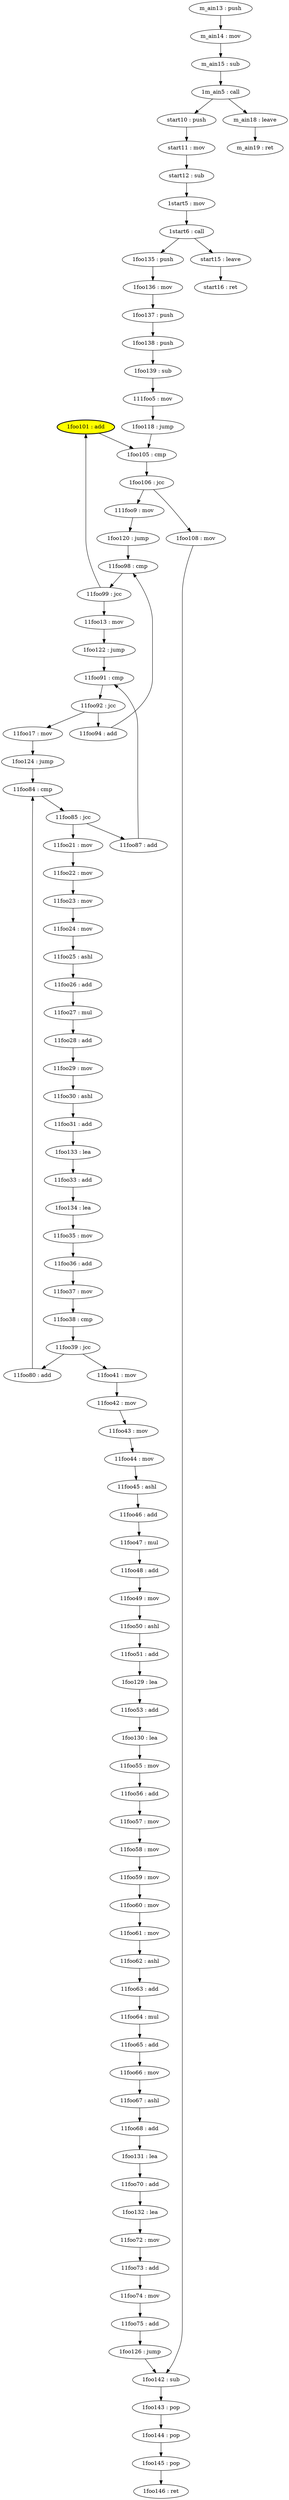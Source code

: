 Digraph G {
"foo101" [label = "1foo101 : add" style="filled,bold",fillcolor=yellow];
"foo105" [label = "1foo105 : cmp"];
"foo106" [label = "1foo106 : jcc"];
"foo108" [label = "1foo108 : mov"];
"foo118" [label = "1foo118 : jump"];
"foo120" [label = "1foo120 : jump"];
"foo122" [label = "1foo122 : jump"];
"foo124" [label = "1foo124 : jump"];
"foo126" [label = "1foo126 : jump"];
"foo129" [label = "1foo129 : lea"];
"foo13" [label = "11foo13 : mov"];
"foo130" [label = "1foo130 : lea"];
"foo131" [label = "1foo131 : lea"];
"foo132" [label = "1foo132 : lea"];
"foo133" [label = "1foo133 : lea"];
"foo134" [label = "1foo134 : lea"];
"foo135" [label = "1foo135 : push"];
"foo136" [label = "1foo136 : mov"];
"foo137" [label = "1foo137 : push"];
"foo138" [label = "1foo138 : push"];
"foo139" [label = "1foo139 : sub"];
"foo142" [label = "1foo142 : sub"];
"foo143" [label = "1foo143 : pop"];
"foo144" [label = "1foo144 : pop"];
"foo145" [label = "1foo145 : pop"];
"foo146" [label = "1foo146 : ret"];
"foo17" [label = "11foo17 : mov"];
"foo21" [label = "11foo21 : mov"];
"foo22" [label = "11foo22 : mov"];
"foo23" [label = "11foo23 : mov"];
"foo24" [label = "11foo24 : mov"];
"foo25" [label = "11foo25 : ashl"];
"foo26" [label = "11foo26 : add"];
"foo27" [label = "11foo27 : mul"];
"foo28" [label = "11foo28 : add"];
"foo29" [label = "11foo29 : mov"];
"foo30" [label = "11foo30 : ashl"];
"foo31" [label = "11foo31 : add"];
"foo33" [label = "11foo33 : add"];
"foo35" [label = "11foo35 : mov"];
"foo36" [label = "11foo36 : add"];
"foo37" [label = "11foo37 : mov"];
"foo38" [label = "11foo38 : cmp"];
"foo39" [label = "11foo39 : jcc"];
"foo41" [label = "11foo41 : mov"];
"foo42" [label = "11foo42 : mov"];
"foo43" [label = "11foo43 : mov"];
"foo44" [label = "11foo44 : mov"];
"foo45" [label = "11foo45 : ashl"];
"foo46" [label = "11foo46 : add"];
"foo47" [label = "11foo47 : mul"];
"foo48" [label = "11foo48 : add"];
"foo49" [label = "11foo49 : mov"];
"foo5" [label = "111foo5 : mov"];
"foo50" [label = "11foo50 : ashl"];
"foo51" [label = "11foo51 : add"];
"foo53" [label = "11foo53 : add"];
"foo55" [label = "11foo55 : mov"];
"foo56" [label = "11foo56 : add"];
"foo57" [label = "11foo57 : mov"];
"foo58" [label = "11foo58 : mov"];
"foo59" [label = "11foo59 : mov"];
"foo60" [label = "11foo60 : mov"];
"foo61" [label = "11foo61 : mov"];
"foo62" [label = "11foo62 : ashl"];
"foo63" [label = "11foo63 : add"];
"foo64" [label = "11foo64 : mul"];
"foo65" [label = "11foo65 : add"];
"foo66" [label = "11foo66 : mov"];
"foo67" [label = "11foo67 : ashl"];
"foo68" [label = "11foo68 : add"];
"foo70" [label = "11foo70 : add"];
"foo72" [label = "11foo72 : mov"];
"foo73" [label = "11foo73 : add"];
"foo74" [label = "11foo74 : mov"];
"foo75" [label = "11foo75 : add"];
"foo80" [label = "11foo80 : add"];
"foo84" [label = "11foo84 : cmp"];
"foo85" [label = "11foo85 : jcc"];
"foo87" [label = "11foo87 : add"];
"foo9" [label = "111foo9 : mov"];
"foo91" [label = "11foo91 : cmp"];
"foo92" [label = "11foo92 : jcc"];
"foo94" [label = "11foo94 : add"];
"foo98" [label = "11foo98 : cmp"];
"foo99" [label = "11foo99 : jcc"];
"m_ain13" [label = "m_ain13 : push"];
"m_ain14" [label = "m_ain14 : mov"];
"m_ain15" [label = "m_ain15 : sub"];
"m_ain18" [label = "m_ain18 : leave"];
"m_ain19" [label = "m_ain19 : ret"];
"m_ain5" [label = "1m_ain5 : call"];
"start10" [label = "start10 : push"];
"start11" [label = "start11 : mov"];
"start12" [label = "start12 : sub"];
"start15" [label = "start15 : leave"];
"start16" [label = "start16 : ret"];
"start5" [label = "1start5 : mov"];
"start6" [label = "1start6 : call"];
"foo101" -> "foo105" ;
"foo105" -> "foo106" ;
"foo106" -> "foo108" ;
"foo106" -> "foo9" ;
"foo108" -> "foo142" ;
"foo118" -> "foo105" ;
"foo120" -> "foo98" ;
"foo122" -> "foo91" ;
"foo124" -> "foo84" ;
"foo126" -> "foo142" ;
"foo129" -> "foo53" ;
"foo13" -> "foo122" ;
"foo130" -> "foo55" ;
"foo131" -> "foo70" ;
"foo132" -> "foo72" ;
"foo133" -> "foo33" ;
"foo134" -> "foo35" ;
"foo135" -> "foo136" ;
"foo136" -> "foo137" ;
"foo137" -> "foo138" ;
"foo138" -> "foo139" ;
"foo139" -> "foo5" ;
"foo142" -> "foo143" ;
"foo143" -> "foo144" ;
"foo144" -> "foo145" ;
"foo145" -> "foo146" ;
"foo17" -> "foo124" ;
"foo21" -> "foo22" ;
"foo22" -> "foo23" ;
"foo23" -> "foo24" ;
"foo24" -> "foo25" ;
"foo25" -> "foo26" ;
"foo26" -> "foo27" ;
"foo27" -> "foo28" ;
"foo28" -> "foo29" ;
"foo29" -> "foo30" ;
"foo30" -> "foo31" ;
"foo31" -> "foo133" ;
"foo33" -> "foo134" ;
"foo35" -> "foo36" ;
"foo36" -> "foo37" ;
"foo37" -> "foo38" ;
"foo38" -> "foo39" ;
"foo39" -> "foo41" ;
"foo39" -> "foo80" ;
"foo41" -> "foo42" ;
"foo42" -> "foo43" ;
"foo43" -> "foo44" ;
"foo44" -> "foo45" ;
"foo45" -> "foo46" ;
"foo46" -> "foo47" ;
"foo47" -> "foo48" ;
"foo48" -> "foo49" ;
"foo49" -> "foo50" ;
"foo5" -> "foo118" ;
"foo50" -> "foo51" ;
"foo51" -> "foo129" ;
"foo53" -> "foo130" ;
"foo55" -> "foo56" ;
"foo56" -> "foo57" ;
"foo57" -> "foo58" ;
"foo58" -> "foo59" ;
"foo59" -> "foo60" ;
"foo60" -> "foo61" ;
"foo61" -> "foo62" ;
"foo62" -> "foo63" ;
"foo63" -> "foo64" ;
"foo64" -> "foo65" ;
"foo65" -> "foo66" ;
"foo66" -> "foo67" ;
"foo67" -> "foo68" ;
"foo68" -> "foo131" ;
"foo70" -> "foo132" ;
"foo72" -> "foo73" ;
"foo73" -> "foo74" ;
"foo74" -> "foo75" ;
"foo75" -> "foo126" ;
"foo80" -> "foo84" ;
"foo84" -> "foo85" ;
"foo85" -> "foo87" ;
"foo85" -> "foo21" ;
"foo87" -> "foo91" ;
"foo9" -> "foo120" ;
"foo91" -> "foo92" ;
"foo92" -> "foo94" ;
"foo92" -> "foo17" ;
"foo94" -> "foo98" ;
"foo98" -> "foo99" ;
"foo99" -> "foo101" ;
"foo99" -> "foo13" ;
"m_ain13" -> "m_ain14" ;
"m_ain14" -> "m_ain15" ;
"m_ain15" -> "m_ain5" ;
"m_ain18" -> "m_ain19" ;
"m_ain5" -> "m_ain18" ;
"m_ain5" -> "start10" ;
"start10" -> "start11" ;
"start11" -> "start12" ;
"start12" -> "start5" ;
"start15" -> "start16" ;
"start5" -> "start6" ;
"start6" -> "foo135" ;
"start6" -> "start15" ;
}
